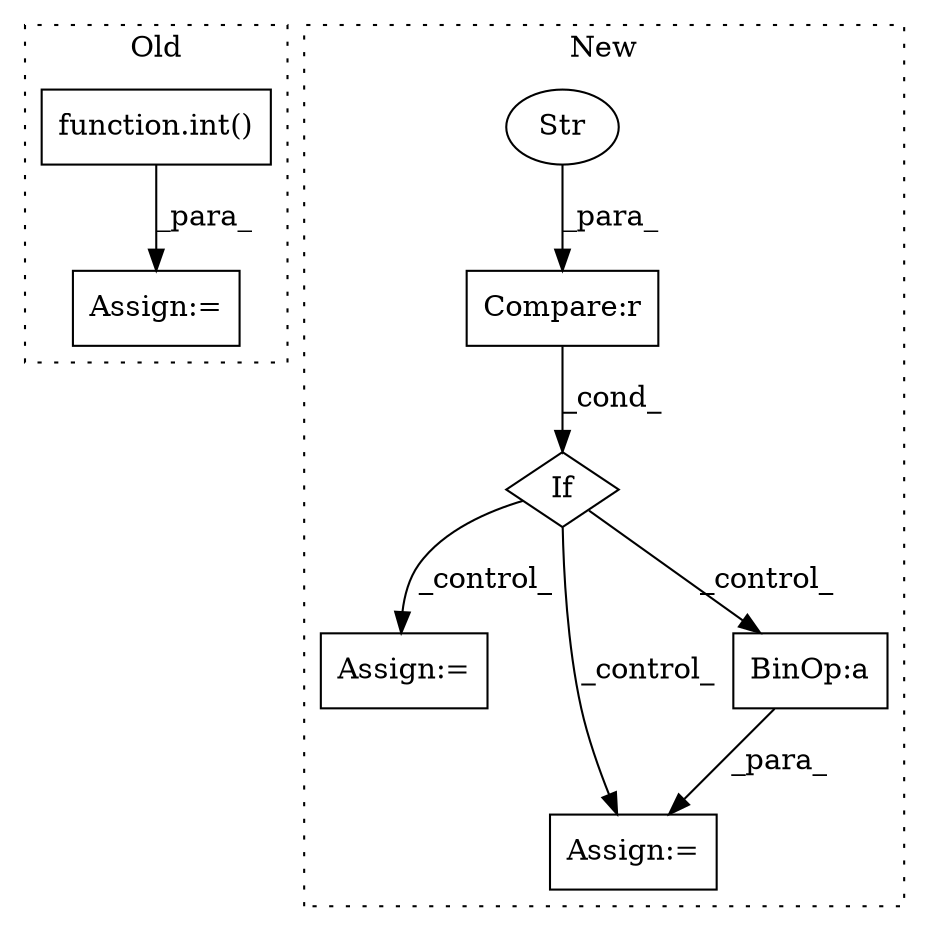 digraph G {
subgraph cluster0 {
1 [label="function.int()" a="75" s="30878,31017" l="4,1" shape="box"];
7 [label="Assign:=" a="68" s="30871" l="3" shape="box"];
label = "Old";
style="dotted";
}
subgraph cluster1 {
2 [label="If" a="96" s="31412" l="3" shape="diamond"];
3 [label="Compare:r" a="40" s="31415" l="14" shape="box"];
4 [label="Assign:=" a="68" s="31469" l="3" shape="box"];
5 [label="Assign:=" a="68" s="31533" l="3" shape="box"];
6 [label="Str" a="66" s="31425" l="4" shape="ellipse"];
8 [label="BinOp:a" a="82" s="31537" l="1" shape="box"];
label = "New";
style="dotted";
}
1 -> 7 [label="_para_"];
2 -> 4 [label="_control_"];
2 -> 8 [label="_control_"];
2 -> 5 [label="_control_"];
3 -> 2 [label="_cond_"];
6 -> 3 [label="_para_"];
8 -> 5 [label="_para_"];
}